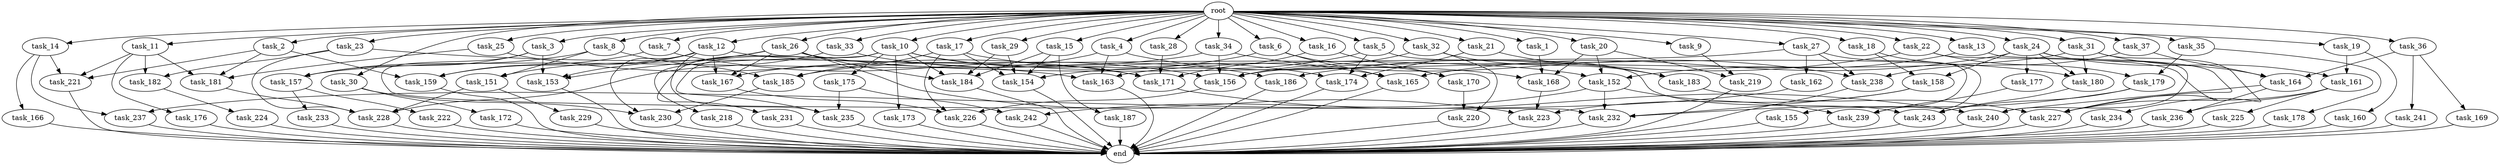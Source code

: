 digraph G {
  root [size="0.000000"];
  task_1 [size="10.240000"];
  task_2 [size="10.240000"];
  task_3 [size="10.240000"];
  task_4 [size="10.240000"];
  task_5 [size="10.240000"];
  task_6 [size="10.240000"];
  task_7 [size="10.240000"];
  task_8 [size="10.240000"];
  task_9 [size="10.240000"];
  task_10 [size="10.240000"];
  task_11 [size="10.240000"];
  task_12 [size="10.240000"];
  task_13 [size="10.240000"];
  task_14 [size="10.240000"];
  task_15 [size="10.240000"];
  task_16 [size="10.240000"];
  task_17 [size="10.240000"];
  task_18 [size="10.240000"];
  task_19 [size="10.240000"];
  task_20 [size="10.240000"];
  task_21 [size="10.240000"];
  task_22 [size="10.240000"];
  task_23 [size="10.240000"];
  task_24 [size="10.240000"];
  task_25 [size="10.240000"];
  task_26 [size="10.240000"];
  task_27 [size="10.240000"];
  task_28 [size="10.240000"];
  task_29 [size="10.240000"];
  task_30 [size="10.240000"];
  task_31 [size="10.240000"];
  task_32 [size="10.240000"];
  task_33 [size="10.240000"];
  task_34 [size="10.240000"];
  task_35 [size="10.240000"];
  task_36 [size="10.240000"];
  task_37 [size="10.240000"];
  task_151 [size="2491081031.680000"];
  task_152 [size="14946486190.080000"];
  task_153 [size="11252814315.520000"];
  task_154 [size="3607772528.640000"];
  task_155 [size="8589934592.000000"];
  task_156 [size="8847632629.760000"];
  task_157 [size="10393820856.320000"];
  task_158 [size="7301444403.200000"];
  task_159 [size="13314398617.600000"];
  task_160 [size="8589934592.000000"];
  task_161 [size="15547781611.520000"];
  task_162 [size="8589934592.000000"];
  task_163 [size="15891378995.200001"];
  task_164 [size="4294967296.000000"];
  task_165 [size="8074538516.480000"];
  task_166 [size="2147483648.000000"];
  task_167 [size="7387343749.120000"];
  task_168 [size="10393820856.320000"];
  task_169 [size="1374389534.720000"];
  task_170 [size="8933531975.680000"];
  task_171 [size="26285199851.520000"];
  task_172 [size="343597383.680000"];
  task_173 [size="2147483648.000000"];
  task_174 [size="9792525434.880001"];
  task_175 [size="2147483648.000000"];
  task_176 [size="773094113.280000"];
  task_177 [size="6957847019.520000"];
  task_178 [size="8589934592.000000"];
  task_179 [size="11682311045.120001"];
  task_180 [size="9878424780.800001"];
  task_181 [size="14688788152.320000"];
  task_182 [size="4982162063.360000"];
  task_183 [size="6270652252.160000"];
  task_184 [size="4982162063.360000"];
  task_185 [size="1460288880.640000"];
  task_186 [size="4466765987.840000"];
  task_187 [size="343597383.680000"];
  task_218 [size="2147483648.000000"];
  task_219 [size="4982162063.360000"];
  task_220 [size="1116691496.960000"];
  task_221 [size="9878424780.800001"];
  task_222 [size="773094113.280000"];
  task_223 [size="10737418240.000000"];
  task_224 [size="4209067950.080000"];
  task_225 [size="343597383.680000"];
  task_226 [size="2491081031.680000"];
  task_227 [size="17523466567.680000"];
  task_228 [size="7301444403.200000"];
  task_229 [size="343597383.680000"];
  task_230 [size="2834678415.360000"];
  task_231 [size="2147483648.000000"];
  task_232 [size="14602888806.400000"];
  task_233 [size="773094113.280000"];
  task_234 [size="773094113.280000"];
  task_235 [size="6442450944.000000"];
  task_236 [size="8933531975.680000"];
  task_237 [size="7645041786.880000"];
  task_238 [size="13829794693.120001"];
  task_239 [size="8074538516.480000"];
  task_240 [size="18640158064.639999"];
  task_241 [size="1374389534.720000"];
  task_242 [size="2920577761.280000"];
  task_243 [size="3865470566.400000"];
  end [size="0.000000"];

  root -> task_1 [size="1.000000"];
  root -> task_2 [size="1.000000"];
  root -> task_3 [size="1.000000"];
  root -> task_4 [size="1.000000"];
  root -> task_5 [size="1.000000"];
  root -> task_6 [size="1.000000"];
  root -> task_7 [size="1.000000"];
  root -> task_8 [size="1.000000"];
  root -> task_9 [size="1.000000"];
  root -> task_10 [size="1.000000"];
  root -> task_11 [size="1.000000"];
  root -> task_12 [size="1.000000"];
  root -> task_13 [size="1.000000"];
  root -> task_14 [size="1.000000"];
  root -> task_15 [size="1.000000"];
  root -> task_16 [size="1.000000"];
  root -> task_17 [size="1.000000"];
  root -> task_18 [size="1.000000"];
  root -> task_19 [size="1.000000"];
  root -> task_20 [size="1.000000"];
  root -> task_21 [size="1.000000"];
  root -> task_22 [size="1.000000"];
  root -> task_23 [size="1.000000"];
  root -> task_24 [size="1.000000"];
  root -> task_25 [size="1.000000"];
  root -> task_26 [size="1.000000"];
  root -> task_27 [size="1.000000"];
  root -> task_28 [size="1.000000"];
  root -> task_29 [size="1.000000"];
  root -> task_30 [size="1.000000"];
  root -> task_31 [size="1.000000"];
  root -> task_32 [size="1.000000"];
  root -> task_33 [size="1.000000"];
  root -> task_34 [size="1.000000"];
  root -> task_35 [size="1.000000"];
  root -> task_36 [size="1.000000"];
  root -> task_37 [size="1.000000"];
  task_1 -> task_168 [size="301989888.000000"];
  task_2 -> task_159 [size="679477248.000000"];
  task_2 -> task_181 [size="679477248.000000"];
  task_2 -> task_221 [size="679477248.000000"];
  task_3 -> task_153 [size="679477248.000000"];
  task_3 -> task_157 [size="679477248.000000"];
  task_3 -> task_232 [size="679477248.000000"];
  task_4 -> task_163 [size="301989888.000000"];
  task_4 -> task_167 [size="301989888.000000"];
  task_4 -> task_168 [size="301989888.000000"];
  task_5 -> task_154 [size="209715200.000000"];
  task_5 -> task_174 [size="209715200.000000"];
  task_5 -> task_243 [size="209715200.000000"];
  task_6 -> task_165 [size="33554432.000000"];
  task_6 -> task_170 [size="33554432.000000"];
  task_6 -> task_185 [size="33554432.000000"];
  task_7 -> task_156 [size="411041792.000000"];
  task_7 -> task_159 [size="411041792.000000"];
  task_8 -> task_151 [size="33554432.000000"];
  task_8 -> task_157 [size="33554432.000000"];
  task_8 -> task_185 [size="33554432.000000"];
  task_9 -> task_219 [size="75497472.000000"];
  task_10 -> task_171 [size="209715200.000000"];
  task_10 -> task_173 [size="209715200.000000"];
  task_10 -> task_174 [size="209715200.000000"];
  task_10 -> task_175 [size="209715200.000000"];
  task_10 -> task_184 [size="209715200.000000"];
  task_10 -> task_218 [size="209715200.000000"];
  task_10 -> task_231 [size="209715200.000000"];
  task_10 -> task_235 [size="209715200.000000"];
  task_11 -> task_176 [size="75497472.000000"];
  task_11 -> task_181 [size="75497472.000000"];
  task_11 -> task_182 [size="75497472.000000"];
  task_11 -> task_221 [size="75497472.000000"];
  task_12 -> task_152 [size="209715200.000000"];
  task_12 -> task_153 [size="209715200.000000"];
  task_12 -> task_159 [size="209715200.000000"];
  task_12 -> task_167 [size="209715200.000000"];
  task_12 -> task_230 [size="209715200.000000"];
  task_12 -> task_235 [size="209715200.000000"];
  task_13 -> task_152 [size="838860800.000000"];
  task_13 -> task_227 [size="838860800.000000"];
  task_14 -> task_166 [size="209715200.000000"];
  task_14 -> task_221 [size="209715200.000000"];
  task_14 -> task_237 [size="209715200.000000"];
  task_15 -> task_154 [size="33554432.000000"];
  task_15 -> task_184 [size="33554432.000000"];
  task_15 -> task_187 [size="33554432.000000"];
  task_16 -> task_170 [size="838860800.000000"];
  task_16 -> task_171 [size="838860800.000000"];
  task_17 -> task_154 [size="75497472.000000"];
  task_17 -> task_165 [size="75497472.000000"];
  task_17 -> task_185 [size="75497472.000000"];
  task_17 -> task_226 [size="75497472.000000"];
  task_18 -> task_158 [size="33554432.000000"];
  task_18 -> task_239 [size="33554432.000000"];
  task_19 -> task_160 [size="838860800.000000"];
  task_19 -> task_161 [size="838860800.000000"];
  task_20 -> task_152 [size="411041792.000000"];
  task_20 -> task_168 [size="411041792.000000"];
  task_20 -> task_219 [size="411041792.000000"];
  task_21 -> task_174 [size="536870912.000000"];
  task_21 -> task_183 [size="536870912.000000"];
  task_22 -> task_179 [size="301989888.000000"];
  task_22 -> task_186 [size="301989888.000000"];
  task_22 -> task_227 [size="301989888.000000"];
  task_23 -> task_163 [size="411041792.000000"];
  task_23 -> task_182 [size="411041792.000000"];
  task_23 -> task_228 [size="411041792.000000"];
  task_24 -> task_158 [size="679477248.000000"];
  task_24 -> task_161 [size="679477248.000000"];
  task_24 -> task_165 [size="679477248.000000"];
  task_24 -> task_177 [size="679477248.000000"];
  task_24 -> task_180 [size="679477248.000000"];
  task_24 -> task_240 [size="679477248.000000"];
  task_25 -> task_171 [size="679477248.000000"];
  task_25 -> task_181 [size="679477248.000000"];
  task_26 -> task_151 [size="209715200.000000"];
  task_26 -> task_153 [size="209715200.000000"];
  task_26 -> task_167 [size="209715200.000000"];
  task_26 -> task_180 [size="209715200.000000"];
  task_26 -> task_184 [size="209715200.000000"];
  task_26 -> task_223 [size="209715200.000000"];
  task_27 -> task_155 [size="838860800.000000"];
  task_27 -> task_162 [size="838860800.000000"];
  task_27 -> task_163 [size="838860800.000000"];
  task_27 -> task_238 [size="838860800.000000"];
  task_28 -> task_171 [size="838860800.000000"];
  task_29 -> task_154 [size="33554432.000000"];
  task_29 -> task_184 [size="33554432.000000"];
  task_30 -> task_172 [size="33554432.000000"];
  task_30 -> task_230 [size="33554432.000000"];
  task_31 -> task_156 [size="75497472.000000"];
  task_31 -> task_164 [size="75497472.000000"];
  task_31 -> task_180 [size="75497472.000000"];
  task_31 -> task_234 [size="75497472.000000"];
  task_32 -> task_156 [size="75497472.000000"];
  task_32 -> task_183 [size="75497472.000000"];
  task_32 -> task_220 [size="75497472.000000"];
  task_33 -> task_186 [size="134217728.000000"];
  task_33 -> task_228 [size="134217728.000000"];
  task_34 -> task_156 [size="301989888.000000"];
  task_34 -> task_157 [size="301989888.000000"];
  task_34 -> task_238 [size="301989888.000000"];
  task_35 -> task_178 [size="838860800.000000"];
  task_35 -> task_179 [size="838860800.000000"];
  task_36 -> task_164 [size="134217728.000000"];
  task_36 -> task_169 [size="134217728.000000"];
  task_36 -> task_241 [size="134217728.000000"];
  task_37 -> task_164 [size="209715200.000000"];
  task_37 -> task_238 [size="209715200.000000"];
  task_151 -> task_228 [size="33554432.000000"];
  task_151 -> task_229 [size="33554432.000000"];
  task_152 -> task_232 [size="75497472.000000"];
  task_152 -> task_239 [size="75497472.000000"];
  task_152 -> task_242 [size="75497472.000000"];
  task_153 -> end [size="1.000000"];
  task_154 -> end [size="1.000000"];
  task_155 -> end [size="1.000000"];
  task_156 -> task_226 [size="33554432.000000"];
  task_157 -> task_222 [size="75497472.000000"];
  task_157 -> task_233 [size="75497472.000000"];
  task_158 -> task_223 [size="536870912.000000"];
  task_158 -> task_232 [size="536870912.000000"];
  task_159 -> end [size="1.000000"];
  task_160 -> end [size="1.000000"];
  task_161 -> task_225 [size="33554432.000000"];
  task_161 -> task_227 [size="33554432.000000"];
  task_161 -> task_236 [size="33554432.000000"];
  task_162 -> task_237 [size="536870912.000000"];
  task_163 -> end [size="1.000000"];
  task_164 -> task_236 [size="838860800.000000"];
  task_164 -> task_240 [size="838860800.000000"];
  task_165 -> end [size="1.000000"];
  task_166 -> end [size="1.000000"];
  task_167 -> task_226 [size="134217728.000000"];
  task_168 -> task_223 [size="301989888.000000"];
  task_169 -> end [size="1.000000"];
  task_170 -> task_220 [size="33554432.000000"];
  task_171 -> task_240 [size="301989888.000000"];
  task_172 -> end [size="1.000000"];
  task_173 -> end [size="1.000000"];
  task_174 -> end [size="1.000000"];
  task_175 -> task_235 [size="209715200.000000"];
  task_175 -> task_242 [size="209715200.000000"];
  task_176 -> end [size="1.000000"];
  task_177 -> task_239 [size="679477248.000000"];
  task_178 -> end [size="1.000000"];
  task_179 -> task_232 [size="134217728.000000"];
  task_179 -> task_243 [size="134217728.000000"];
  task_180 -> task_243 [size="33554432.000000"];
  task_181 -> task_228 [size="134217728.000000"];
  task_182 -> task_224 [size="411041792.000000"];
  task_183 -> task_227 [size="536870912.000000"];
  task_184 -> end [size="1.000000"];
  task_185 -> task_230 [size="33554432.000000"];
  task_186 -> end [size="1.000000"];
  task_187 -> end [size="1.000000"];
  task_218 -> end [size="1.000000"];
  task_219 -> end [size="1.000000"];
  task_220 -> end [size="1.000000"];
  task_221 -> end [size="1.000000"];
  task_222 -> end [size="1.000000"];
  task_223 -> end [size="1.000000"];
  task_224 -> end [size="1.000000"];
  task_225 -> end [size="1.000000"];
  task_226 -> end [size="1.000000"];
  task_227 -> end [size="1.000000"];
  task_228 -> end [size="1.000000"];
  task_229 -> end [size="1.000000"];
  task_230 -> end [size="1.000000"];
  task_231 -> end [size="1.000000"];
  task_232 -> end [size="1.000000"];
  task_233 -> end [size="1.000000"];
  task_234 -> end [size="1.000000"];
  task_235 -> end [size="1.000000"];
  task_236 -> end [size="1.000000"];
  task_237 -> end [size="1.000000"];
  task_238 -> end [size="1.000000"];
  task_239 -> end [size="1.000000"];
  task_240 -> end [size="1.000000"];
  task_241 -> end [size="1.000000"];
  task_242 -> end [size="1.000000"];
  task_243 -> end [size="1.000000"];
}
